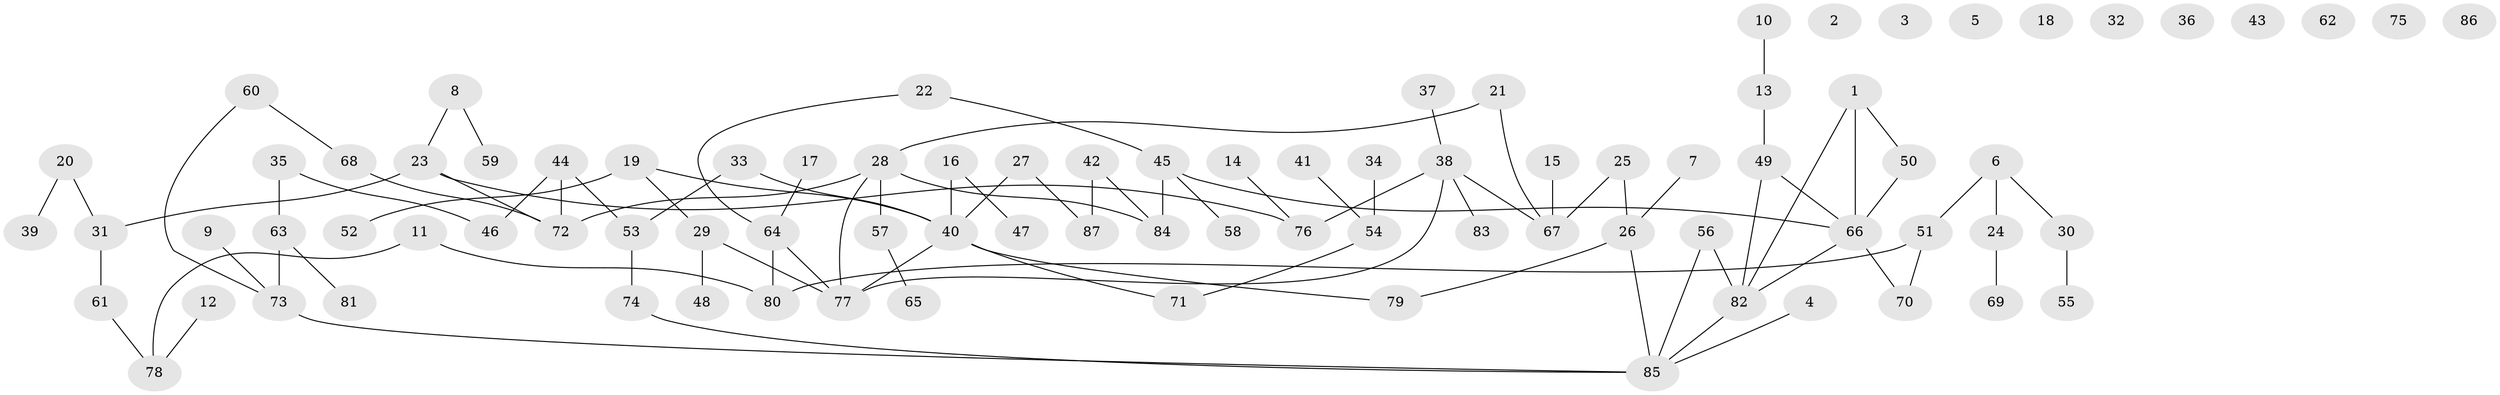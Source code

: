 // Generated by graph-tools (version 1.1) at 2025/00/03/09/25 03:00:42]
// undirected, 87 vertices, 93 edges
graph export_dot {
graph [start="1"]
  node [color=gray90,style=filled];
  1;
  2;
  3;
  4;
  5;
  6;
  7;
  8;
  9;
  10;
  11;
  12;
  13;
  14;
  15;
  16;
  17;
  18;
  19;
  20;
  21;
  22;
  23;
  24;
  25;
  26;
  27;
  28;
  29;
  30;
  31;
  32;
  33;
  34;
  35;
  36;
  37;
  38;
  39;
  40;
  41;
  42;
  43;
  44;
  45;
  46;
  47;
  48;
  49;
  50;
  51;
  52;
  53;
  54;
  55;
  56;
  57;
  58;
  59;
  60;
  61;
  62;
  63;
  64;
  65;
  66;
  67;
  68;
  69;
  70;
  71;
  72;
  73;
  74;
  75;
  76;
  77;
  78;
  79;
  80;
  81;
  82;
  83;
  84;
  85;
  86;
  87;
  1 -- 50;
  1 -- 66;
  1 -- 82;
  4 -- 85;
  6 -- 24;
  6 -- 30;
  6 -- 51;
  7 -- 26;
  8 -- 23;
  8 -- 59;
  9 -- 73;
  10 -- 13;
  11 -- 78;
  11 -- 80;
  12 -- 78;
  13 -- 49;
  14 -- 76;
  15 -- 67;
  16 -- 40;
  16 -- 47;
  17 -- 64;
  19 -- 29;
  19 -- 40;
  19 -- 52;
  20 -- 31;
  20 -- 39;
  21 -- 28;
  21 -- 67;
  22 -- 45;
  22 -- 64;
  23 -- 31;
  23 -- 72;
  23 -- 76;
  24 -- 69;
  25 -- 26;
  25 -- 67;
  26 -- 79;
  26 -- 85;
  27 -- 40;
  27 -- 87;
  28 -- 57;
  28 -- 72;
  28 -- 77;
  28 -- 84;
  29 -- 48;
  29 -- 77;
  30 -- 55;
  31 -- 61;
  33 -- 40;
  33 -- 53;
  34 -- 54;
  35 -- 46;
  35 -- 63;
  37 -- 38;
  38 -- 67;
  38 -- 76;
  38 -- 77;
  38 -- 83;
  40 -- 71;
  40 -- 77;
  40 -- 79;
  41 -- 54;
  42 -- 84;
  42 -- 87;
  44 -- 46;
  44 -- 53;
  44 -- 72;
  45 -- 58;
  45 -- 66;
  45 -- 84;
  49 -- 66;
  49 -- 82;
  50 -- 66;
  51 -- 70;
  51 -- 80;
  53 -- 74;
  54 -- 71;
  56 -- 82;
  56 -- 85;
  57 -- 65;
  60 -- 68;
  60 -- 73;
  61 -- 78;
  63 -- 73;
  63 -- 81;
  64 -- 77;
  64 -- 80;
  66 -- 70;
  66 -- 82;
  68 -- 72;
  73 -- 85;
  74 -- 85;
  82 -- 85;
}
